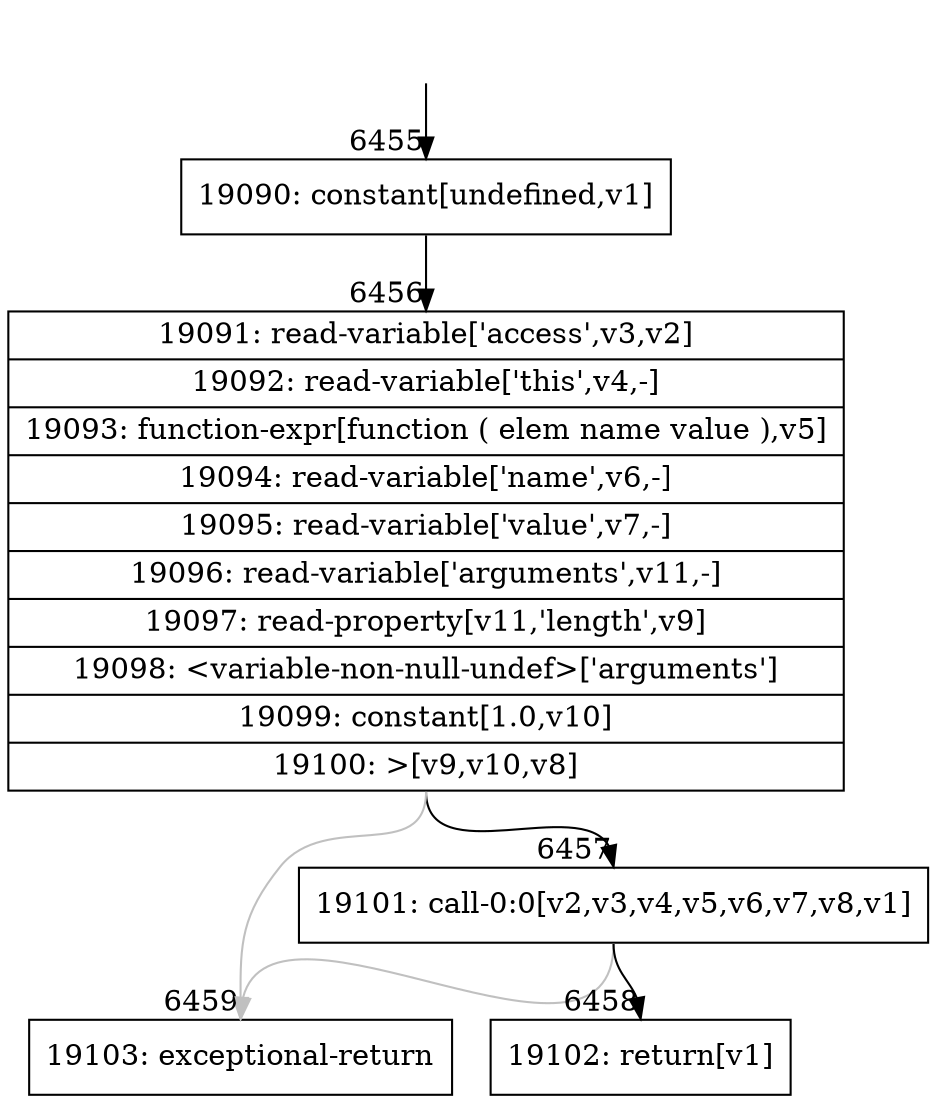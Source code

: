 digraph {
rankdir="TD"
BB_entry393[shape=none,label=""];
BB_entry393 -> BB6455 [tailport=s, headport=n, headlabel="    6455"]
BB6455 [shape=record label="{19090: constant[undefined,v1]}" ] 
BB6455 -> BB6456 [tailport=s, headport=n, headlabel="      6456"]
BB6456 [shape=record label="{19091: read-variable['access',v3,v2]|19092: read-variable['this',v4,-]|19093: function-expr[function ( elem name value ),v5]|19094: read-variable['name',v6,-]|19095: read-variable['value',v7,-]|19096: read-variable['arguments',v11,-]|19097: read-property[v11,'length',v9]|19098: \<variable-non-null-undef\>['arguments']|19099: constant[1.0,v10]|19100: \>[v9,v10,v8]}" ] 
BB6456 -> BB6457 [tailport=s, headport=n, headlabel="      6457"]
BB6456 -> BB6459 [tailport=s, headport=n, color=gray, headlabel="      6459"]
BB6457 [shape=record label="{19101: call-0:0[v2,v3,v4,v5,v6,v7,v8,v1]}" ] 
BB6457 -> BB6458 [tailport=s, headport=n, headlabel="      6458"]
BB6457 -> BB6459 [tailport=s, headport=n, color=gray]
BB6458 [shape=record label="{19102: return[v1]}" ] 
BB6459 [shape=record label="{19103: exceptional-return}" ] 
}
